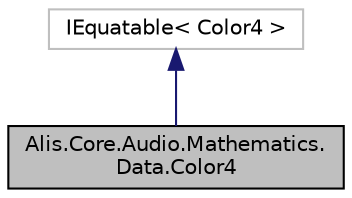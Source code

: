 digraph "Alis.Core.Audio.Mathematics.Data.Color4"
{
 // LATEX_PDF_SIZE
  edge [fontname="Helvetica",fontsize="10",labelfontname="Helvetica",labelfontsize="10"];
  node [fontname="Helvetica",fontsize="10",shape=record];
  Node1 [label="Alis.Core.Audio.Mathematics.\lData.Color4",height=0.2,width=0.4,color="black", fillcolor="grey75", style="filled", fontcolor="black",tooltip="Represents a color with 4 floating-point components (R, G, B, A)."];
  Node2 -> Node1 [dir="back",color="midnightblue",fontsize="10",style="solid",fontname="Helvetica"];
  Node2 [label="IEquatable\< Color4 \>",height=0.2,width=0.4,color="grey75", fillcolor="white", style="filled",tooltip=" "];
}
